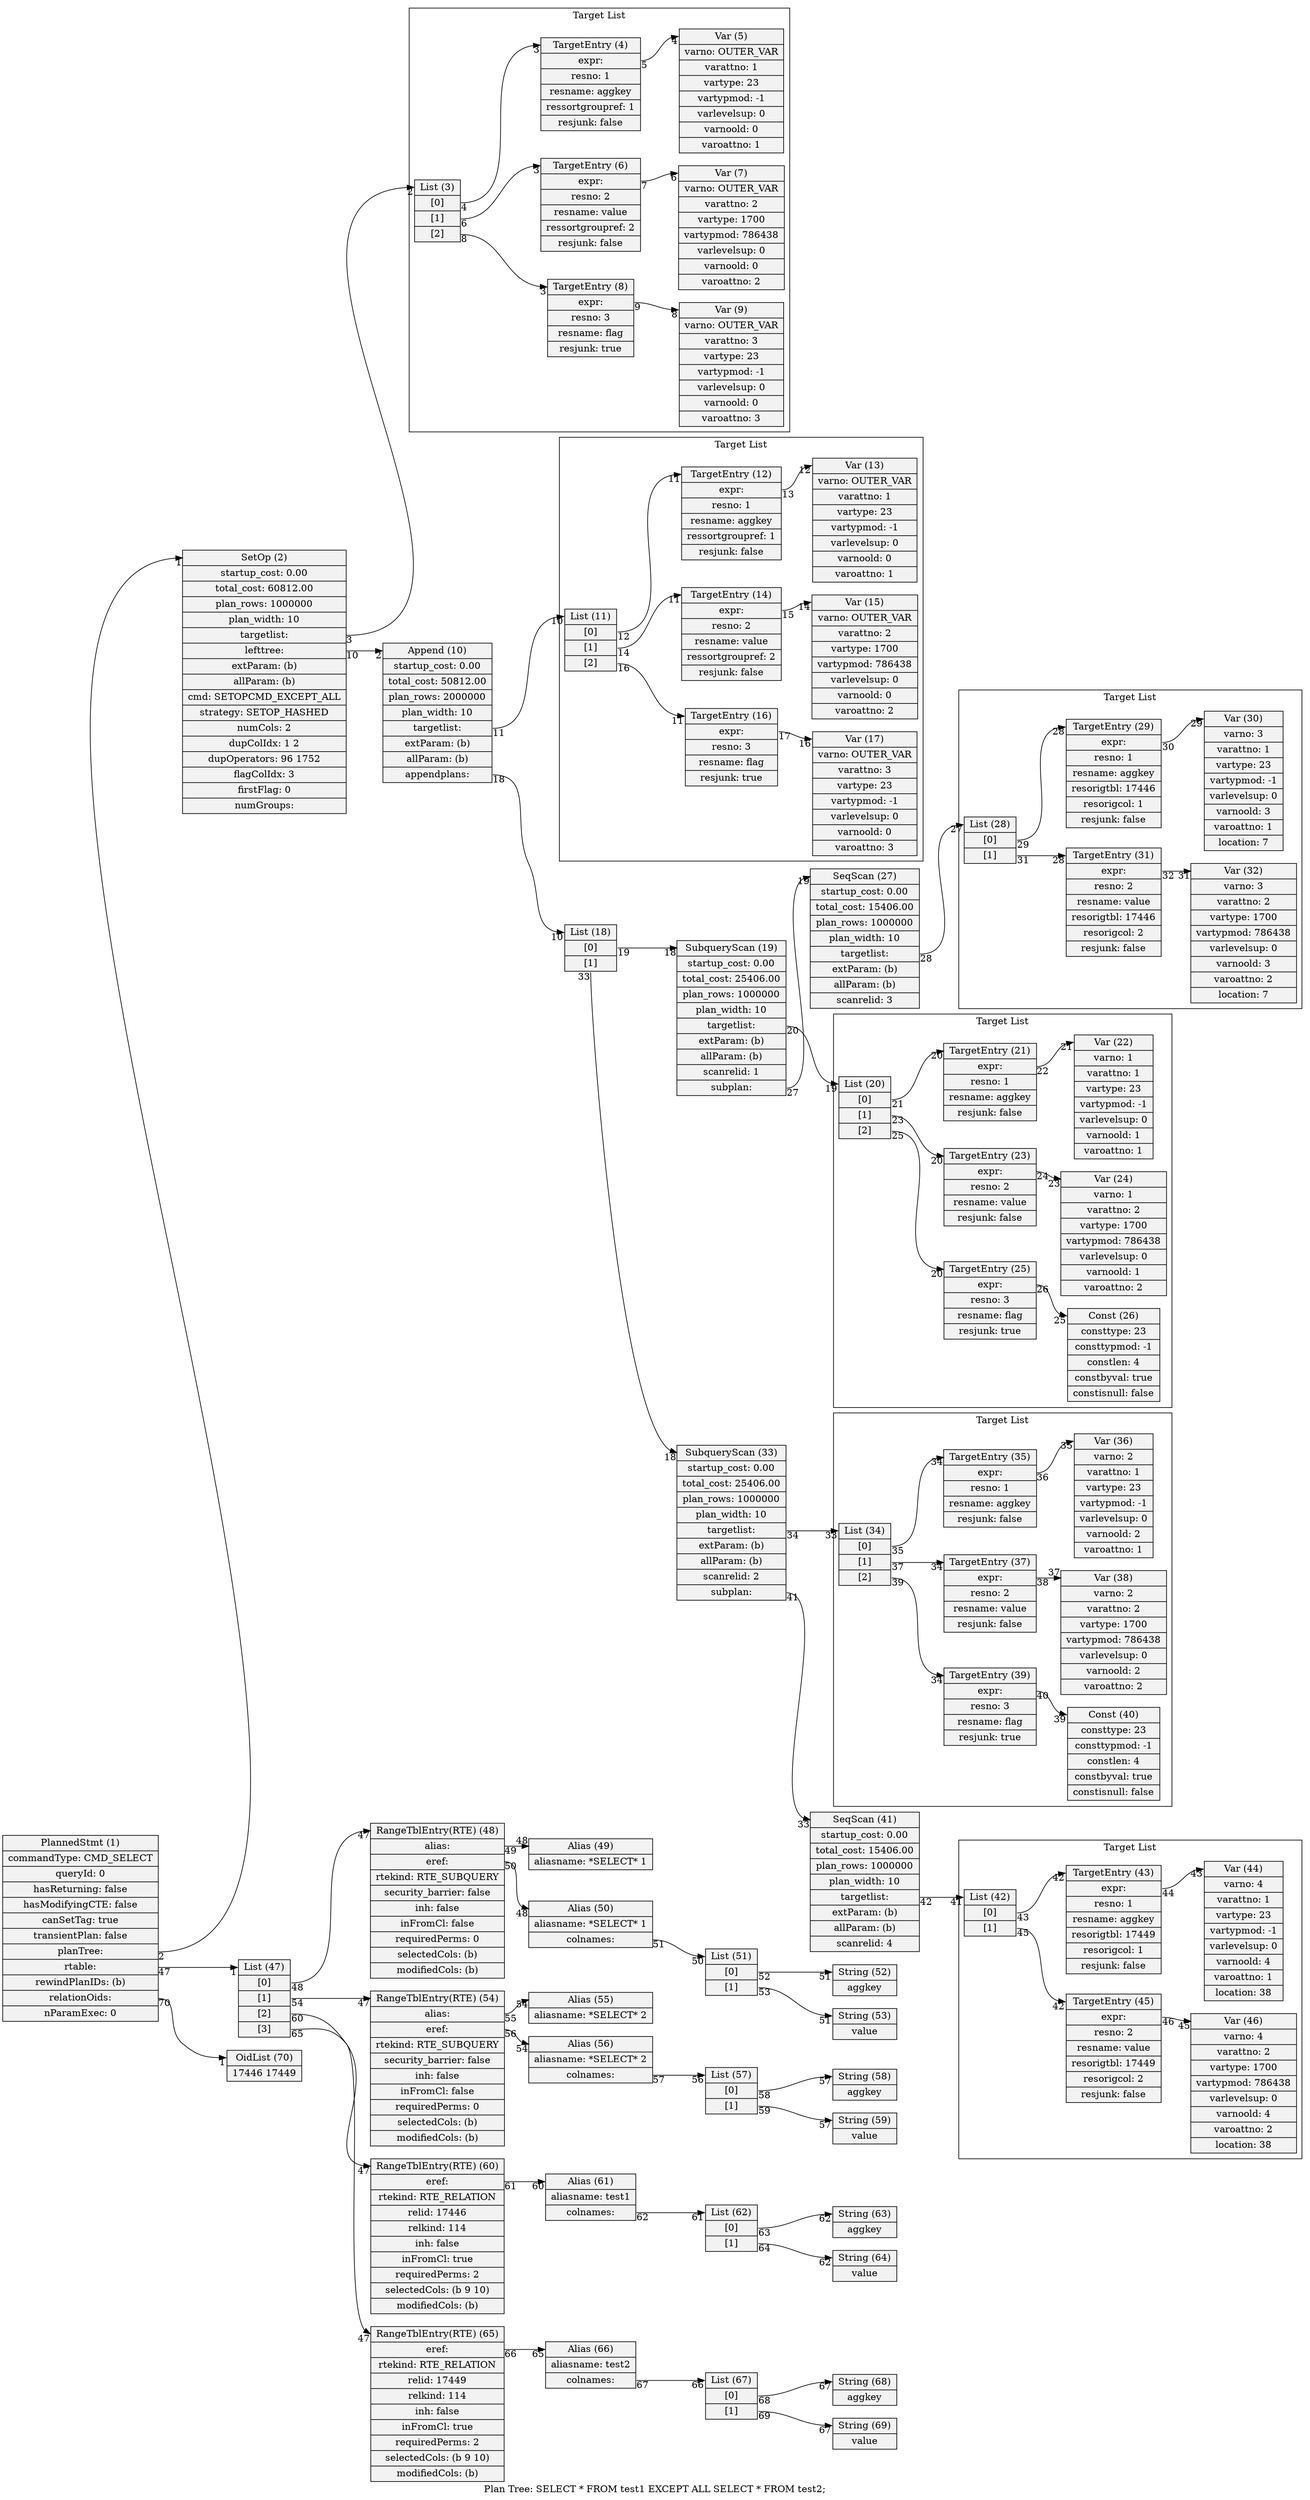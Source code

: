 digraph {
graph [rankdir = "LR", label = "Plan Tree: SELECT * FROM test1 EXCEPT ALL SELECT * FROM test2;"]
node  [shape=record,style=filled,fillcolor=gray95]
edge  [arrowtail=empty]
61[label = "<head> Alias (61)|aliasname: test1|<colnames> colnames: "]
63[label = "<head> String (63)|aggkey"]
62[label = "<head> List (62)|<1> [0]|<2> [1]"]
64[label = "<head> String (64)|value"]
49[label = "<head> Alias (49)|aliasname: *SELECT* 1"]
50[label = "<head> Alias (50)|aliasname: *SELECT* 1|<colnames> colnames: "]
52[label = "<head> String (52)|aggkey"]
51[label = "<head> List (51)|<1> [0]|<2> [1]"]
53[label = "<head> String (53)|value"]
66[label = "<head> Alias (66)|aliasname: test2|<colnames> colnames: "]
68[label = "<head> String (68)|aggkey"]
67[label = "<head> List (67)|<1> [0]|<2> [1]"]
69[label = "<head> String (69)|value"]
55[label = "<head> Alias (55)|aliasname: *SELECT* 2"]
56[label = "<head> Alias (56)|aliasname: *SELECT* 2|<colnames> colnames: "]
58[label = "<head> String (58)|aggkey"]
57[label = "<head> List (57)|<1> [0]|<2> [1]"]
59[label = "<head> String (59)|value"]
27[label = "<head> SeqScan (27)|startup_cost: 0.00|total_cost: 15406.00|plan_rows: 1000000|plan_width: 10|<targetlist> targetlist: |extParam: (b)|allParam: (b)|scanrelid: 3"]
19[label = "<head> SubqueryScan (19)|startup_cost: 0.00|total_cost: 25406.00|plan_rows: 1000000|plan_width: 10|<targetlist> targetlist: |extParam: (b)|allParam: (b)|scanrelid: 1|<subplan> subplan: "]
41[label = "<head> SeqScan (41)|startup_cost: 0.00|total_cost: 15406.00|plan_rows: 1000000|plan_width: 10|<targetlist> targetlist: |extParam: (b)|allParam: (b)|scanrelid: 4"]
33[label = "<head> SubqueryScan (33)|startup_cost: 0.00|total_cost: 25406.00|plan_rows: 1000000|plan_width: 10|<targetlist> targetlist: |extParam: (b)|allParam: (b)|scanrelid: 2|<subplan> subplan: "]
18[label = "<head> List (18)|<1> [0]|<2> [1]"]
10[label = "<head> Append (10)|startup_cost: 0.00|total_cost: 50812.00|plan_rows: 2000000|plan_width: 10|<targetlist> targetlist: |extParam: (b)|allParam: (b)|<appendplans> appendplans: "]
1[label = "<head> PlannedStmt (1)|commandType: CMD_SELECT|queryId: 0|hasReturning: false|hasModifyingCTE: false|canSetTag: true|transientPlan: false|<planTree> planTree: |<rtable> rtable: |rewindPlanIDs: (b)|<relationOids> relationOids: |nParamExec: 0"]
2[label = "<head> SetOp (2)|startup_cost: 0.00|total_cost: 60812.00|plan_rows: 1000000|plan_width: 10|<targetlist> targetlist: |<lefttree> lefttree: |extParam: (b)|allParam: (b)|cmd: SETOPCMD_EXCEPT_ALL|strategy: SETOP_HASHED|numCols: 2|dupColIdx: 1 2|dupOperators: 96 1752|flagColIdx: 3|firstFlag: 0|numGroups: "]
48[label = "<head> RangeTblEntry(RTE) (48)|<alias> alias: |<eref> eref: |rtekind: RTE_SUBQUERY|security_barrier: false|inh: false|inFromCl: false|requiredPerms: 0|selectedCols: (b)|modifiedCols: (b)"]
47[label = "<head> List (47)|<1> [0]|<2> [1]|<3> [2]|<4> [3]"]
54[label = "<head> RangeTblEntry(RTE) (54)|<alias> alias: |<eref> eref: |rtekind: RTE_SUBQUERY|security_barrier: false|inh: false|inFromCl: false|requiredPerms: 0|selectedCols: (b)|modifiedCols: (b)"]
60[label = "<head> RangeTblEntry(RTE) (60)|<eref> eref: |rtekind: RTE_RELATION|relid: 17446|relkind: 114|inh: false|inFromCl: true|requiredPerms: 2|selectedCols: (b 9 10)|modifiedCols: (b)"]
70[label = "<head> OidList (70)|17446 17449 "]
65[label = "<head> RangeTblEntry(RTE) (65)|<eref> eref: |rtekind: RTE_RELATION|relid: 17449|relkind: 114|inh: false|inFromCl: true|requiredPerms: 2|selectedCols: (b 9 10)|modifiedCols: (b)"]

61:colnames -> 62:head [headlabel = "61", taillabel = "62"]
62:1 -> 63:head [headlabel = "62", taillabel = "63"]
62:2 -> 64:head [headlabel = "62", taillabel = "64"]
50:colnames -> 51:head [headlabel = "50", taillabel = "51"]
51:1 -> 52:head [headlabel = "51", taillabel = "52"]
51:2 -> 53:head [headlabel = "51", taillabel = "53"]
66:colnames -> 67:head [headlabel = "66", taillabel = "67"]
67:1 -> 68:head [headlabel = "67", taillabel = "68"]
67:2 -> 69:head [headlabel = "67", taillabel = "69"]
56:colnames -> 57:head [headlabel = "56", taillabel = "57"]
57:1 -> 58:head [headlabel = "57", taillabel = "58"]
57:2 -> 59:head [headlabel = "57", taillabel = "59"]
27:targetlist -> 28:head [headlabel = "27", taillabel = "28"]
19:subplan -> 27:head [headlabel = "19", taillabel = "27"]
19:targetlist -> 20:head [headlabel = "19", taillabel = "20"]
41:targetlist -> 42:head [headlabel = "41", taillabel = "42"]
33:subplan -> 41:head [headlabel = "33", taillabel = "41"]
33:targetlist -> 34:head [headlabel = "33", taillabel = "34"]
18:1 -> 19:head [headlabel = "18", taillabel = "19"]
18:2 -> 33:head [headlabel = "18", taillabel = "33"]
10:appendplans -> 18:head [headlabel = "10", taillabel = "18"]
10:targetlist -> 11:head [headlabel = "10", taillabel = "11"]
1:planTree -> 2:head [headlabel = "1", taillabel = "2"]
1:rtable -> 47:head [headlabel = "1", taillabel = "47"]
1:relationOids -> 70:head [headlabel = "1", taillabel = "70"]
2:lefttree -> 10:head [headlabel = "2", taillabel = "10"]
2:targetlist -> 3:head [headlabel = "2", taillabel = "3"]
48:alias -> 49:head [headlabel = "48", taillabel = "49"]
48:eref -> 50:head [headlabel = "48", taillabel = "50"]
47:1 -> 48:head [headlabel = "47", taillabel = "48"]
47:2 -> 54:head [headlabel = "47", taillabel = "54"]
47:3 -> 60:head [headlabel = "47", taillabel = "60"]
47:4 -> 65:head [headlabel = "47", taillabel = "65"]
54:alias -> 55:head [headlabel = "54", taillabel = "55"]
54:eref -> 56:head [headlabel = "54", taillabel = "56"]
60:eref -> 61:head [headlabel = "60", taillabel = "61"]
65:eref -> 66:head [headlabel = "65", taillabel = "66"]

subgraph cluster_0 {
	label = "Target List";
	22[label = "<head> Var (22)|varno: 1|varattno: 1|vartype: 23|vartypmod: -1|varlevelsup: 0|varnoold: 1|varoattno: 1"]
	21[label = "<head> TargetEntry (21)|<expr> expr: |resno: 1|resname: aggkey|resjunk: false"]
	20[label = "<head> List (20)|<1> [0]|<2> [1]|<3> [2]"]
	24[label = "<head> Var (24)|varno: 1|varattno: 2|vartype: 1700|vartypmod: 786438|varlevelsup: 0|varnoold: 1|varoattno: 2"]
	23[label = "<head> TargetEntry (23)|<expr> expr: |resno: 2|resname: value|resjunk: false"]
	26[label = "<head> Const (26)|consttype: 23|consttypmod: -1|constlen: 4|constbyval: true|constisnull: false"]
	25[label = "<head> TargetEntry (25)|<expr> expr: |resno: 3|resname: flag|resjunk: true"]

	21:expr -> 22:head [headlabel = "21", taillabel = "22"]
	20:1 -> 21:head [headlabel = "20", taillabel = "21"]
	20:2 -> 23:head [headlabel = "20", taillabel = "23"]
	20:3 -> 25:head [headlabel = "20", taillabel = "25"]
	23:expr -> 24:head [headlabel = "23", taillabel = "24"]
	25:expr -> 26:head [headlabel = "25", taillabel = "26"]
}

subgraph cluster_1 {
	label = "Target List";
	36[label = "<head> Var (36)|varno: 2|varattno: 1|vartype: 23|vartypmod: -1|varlevelsup: 0|varnoold: 2|varoattno: 1"]
	35[label = "<head> TargetEntry (35)|<expr> expr: |resno: 1|resname: aggkey|resjunk: false"]
	34[label = "<head> List (34)|<1> [0]|<2> [1]|<3> [2]"]
	38[label = "<head> Var (38)|varno: 2|varattno: 2|vartype: 1700|vartypmod: 786438|varlevelsup: 0|varnoold: 2|varoattno: 2"]
	37[label = "<head> TargetEntry (37)|<expr> expr: |resno: 2|resname: value|resjunk: false"]
	40[label = "<head> Const (40)|consttype: 23|consttypmod: -1|constlen: 4|constbyval: true|constisnull: false"]
	39[label = "<head> TargetEntry (39)|<expr> expr: |resno: 3|resname: flag|resjunk: true"]

	35:expr -> 36:head [headlabel = "35", taillabel = "36"]
	34:1 -> 35:head [headlabel = "34", taillabel = "35"]
	34:2 -> 37:head [headlabel = "34", taillabel = "37"]
	34:3 -> 39:head [headlabel = "34", taillabel = "39"]
	37:expr -> 38:head [headlabel = "37", taillabel = "38"]
	39:expr -> 40:head [headlabel = "39", taillabel = "40"]
}

subgraph cluster_2 {
	label = "Target List";
	5[label = "<head> Var (5)|varno: OUTER_VAR|varattno: 1|vartype: 23|vartypmod: -1|varlevelsup: 0|varnoold: 0|varoattno: 1"]
	4[label = "<head> TargetEntry (4)|<expr> expr: |resno: 1|resname: aggkey|ressortgroupref: 1|resjunk: false"]
	3[label = "<head> List (3)|<1> [0]|<2> [1]|<3> [2]"]
	7[label = "<head> Var (7)|varno: OUTER_VAR|varattno: 2|vartype: 1700|vartypmod: 786438|varlevelsup: 0|varnoold: 0|varoattno: 2"]
	6[label = "<head> TargetEntry (6)|<expr> expr: |resno: 2|resname: value|ressortgroupref: 2|resjunk: false"]
	9[label = "<head> Var (9)|varno: OUTER_VAR|varattno: 3|vartype: 23|vartypmod: -1|varlevelsup: 0|varnoold: 0|varoattno: 3"]
	8[label = "<head> TargetEntry (8)|<expr> expr: |resno: 3|resname: flag|resjunk: true"]

	4:expr -> 5:head [headlabel = "4", taillabel = "5"]
	3:1 -> 4:head [headlabel = "3", taillabel = "4"]
	3:2 -> 6:head [headlabel = "3", taillabel = "6"]
	3:3 -> 8:head [headlabel = "3", taillabel = "8"]
	6:expr -> 7:head [headlabel = "6", taillabel = "7"]
	8:expr -> 9:head [headlabel = "8", taillabel = "9"]
}

subgraph cluster_3 {
	label = "Target List";
	13[label = "<head> Var (13)|varno: OUTER_VAR|varattno: 1|vartype: 23|vartypmod: -1|varlevelsup: 0|varnoold: 0|varoattno: 1"]
	12[label = "<head> TargetEntry (12)|<expr> expr: |resno: 1|resname: aggkey|ressortgroupref: 1|resjunk: false"]
	11[label = "<head> List (11)|<1> [0]|<2> [1]|<3> [2]"]
	15[label = "<head> Var (15)|varno: OUTER_VAR|varattno: 2|vartype: 1700|vartypmod: 786438|varlevelsup: 0|varnoold: 0|varoattno: 2"]
	14[label = "<head> TargetEntry (14)|<expr> expr: |resno: 2|resname: value|ressortgroupref: 2|resjunk: false"]
	17[label = "<head> Var (17)|varno: OUTER_VAR|varattno: 3|vartype: 23|vartypmod: -1|varlevelsup: 0|varnoold: 0|varoattno: 3"]
	16[label = "<head> TargetEntry (16)|<expr> expr: |resno: 3|resname: flag|resjunk: true"]

	12:expr -> 13:head [headlabel = "12", taillabel = "13"]
	11:1 -> 12:head [headlabel = "11", taillabel = "12"]
	11:2 -> 14:head [headlabel = "11", taillabel = "14"]
	11:3 -> 16:head [headlabel = "11", taillabel = "16"]
	14:expr -> 15:head [headlabel = "14", taillabel = "15"]
	16:expr -> 17:head [headlabel = "16", taillabel = "17"]
}

subgraph cluster_4 {
	label = "Target List";
	29[label = "<head> TargetEntry (29)|<expr> expr: |resno: 1|resname: aggkey|resorigtbl: 17446|resorigcol: 1|resjunk: false"]
	30[label = "<head> Var (30)|varno: 3|varattno: 1|vartype: 23|vartypmod: -1|varlevelsup: 0|varnoold: 3|varoattno: 1|location: 7"]
	28[label = "<head> List (28)|<1> [0]|<2> [1]"]
	31[label = "<head> TargetEntry (31)|<expr> expr: |resno: 2|resname: value|resorigtbl: 17446|resorigcol: 2|resjunk: false"]
	32[label = "<head> Var (32)|varno: 3|varattno: 2|vartype: 1700|vartypmod: 786438|varlevelsup: 0|varnoold: 3|varoattno: 2|location: 7"]

	29:expr -> 30:head [headlabel = "29", taillabel = "30"]
	28:1 -> 29:head [headlabel = "28", taillabel = "29"]
	28:2 -> 31:head [headlabel = "28", taillabel = "31"]
	31:expr -> 32:head [headlabel = "31", taillabel = "32"]
}

subgraph cluster_5 {
	label = "Target List";
	43[label = "<head> TargetEntry (43)|<expr> expr: |resno: 1|resname: aggkey|resorigtbl: 17449|resorigcol: 1|resjunk: false"]
	44[label = "<head> Var (44)|varno: 4|varattno: 1|vartype: 23|vartypmod: -1|varlevelsup: 0|varnoold: 4|varoattno: 1|location: 38"]
	42[label = "<head> List (42)|<1> [0]|<2> [1]"]
	45[label = "<head> TargetEntry (45)|<expr> expr: |resno: 2|resname: value|resorigtbl: 17449|resorigcol: 2|resjunk: false"]
	46[label = "<head> Var (46)|varno: 4|varattno: 2|vartype: 1700|vartypmod: 786438|varlevelsup: 0|varnoold: 4|varoattno: 2|location: 38"]

	43:expr -> 44:head [headlabel = "43", taillabel = "44"]
	42:1 -> 43:head [headlabel = "42", taillabel = "43"]
	42:2 -> 45:head [headlabel = "42", taillabel = "45"]
	45:expr -> 46:head [headlabel = "45", taillabel = "46"]
}

}

